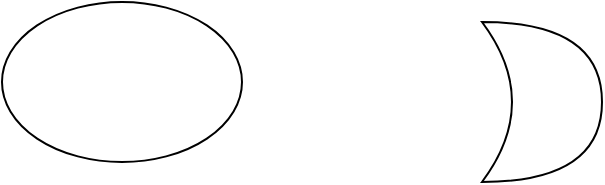 <mxfile version="13.1.3" type="github">
  <diagram id="-N7YSGtSG3BJcw_CUp5F" name="第 1 页">
    <mxGraphModel dx="1426" dy="770" grid="1" gridSize="10" guides="1" tooltips="1" connect="1" arrows="1" fold="1" page="1" pageScale="1" pageWidth="827" pageHeight="1169" math="0" shadow="0">
      <root>
        <mxCell id="0" />
        <mxCell id="1" parent="0" />
        <mxCell id="21_jtxR0utQ4yVHiEdIn-1" value="" style="ellipse;whiteSpace=wrap;html=1;" vertex="1" parent="1">
          <mxGeometry x="300" y="200" width="120" height="80" as="geometry" />
        </mxCell>
        <mxCell id="21_jtxR0utQ4yVHiEdIn-2" value="" style="shape=xor;whiteSpace=wrap;html=1;" vertex="1" parent="1">
          <mxGeometry x="540" y="210" width="60" height="80" as="geometry" />
        </mxCell>
      </root>
    </mxGraphModel>
  </diagram>
</mxfile>
